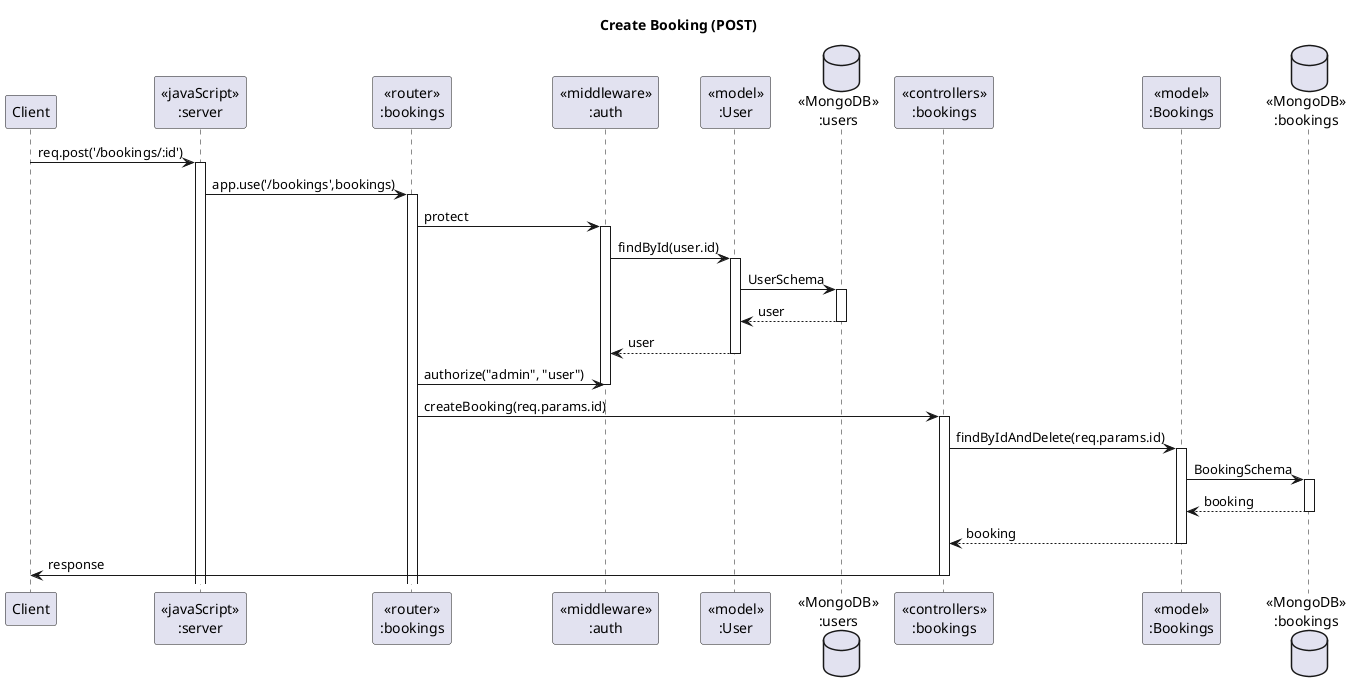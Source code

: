 @startuml Create Booking

' header Hotel Registration Sequence Diagram
title "Create Booking (POST)"

participant "Client" as client
participant "<<javaScript>>\n:server" as server
participant "<<router>>\n:bookings" as routerBookings
participant "<<middleware>>\n:auth" as middlewareAuth
participant "<<model>>\n:User" as modelUser
database "<<MongoDB>>\n:users" as UserDatabase
participant "<<controllers>>\n:bookings" as controllersBooking
participant "<<model>>\n:Bookings" as modelBooking
database "<<MongoDB>>\n:bookings" as BookingDatabase

client->server ++:req.post('/bookings/:id')
server->routerBookings ++:app.use('/bookings',bookings)

routerBookings -> middlewareAuth ++: protect
middlewareAuth -> modelUser ++ : findById(user.id)
modelUser -> UserDatabase ++: UserSchema
UserDatabase --> modelUser --: user
modelUser --> middlewareAuth: user
deactivate modelUser
routerBookings -> middlewareAuth: authorize("admin", "user")
deactivate middlewareAuth

routerBookings -> controllersBooking ++:createBooking(req.params.id)
controllersBooking->modelBooking ++: findByIdAndDelete(req.params.id)
modelBooking ->BookingDatabase ++: BookingSchema
BookingDatabase --> modelBooking --: booking
controllersBooking <-- modelBooking --: booking
controllersBooking->client --:response

@enduml
